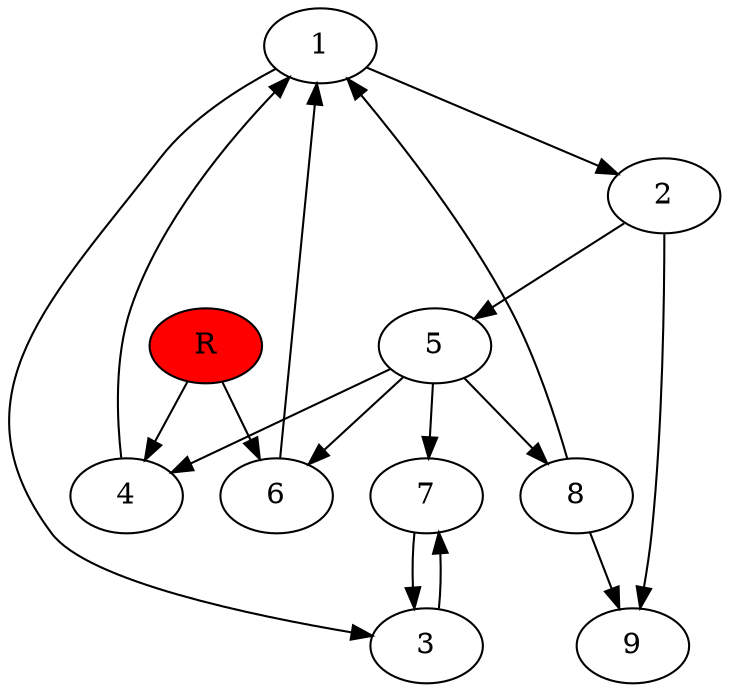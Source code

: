 digraph prb40028 {
	1
	2
	3
	4
	5
	6
	7
	8
	R [fillcolor="#ff0000" style=filled]
	1 -> 2
	1 -> 3
	2 -> 5
	2 -> 9
	3 -> 7
	4 -> 1
	5 -> 4
	5 -> 6
	5 -> 7
	5 -> 8
	6 -> 1
	7 -> 3
	8 -> 1
	8 -> 9
	R -> 4
	R -> 6
}
